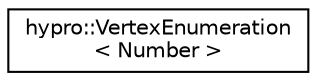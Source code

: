 digraph "Graphical Class Hierarchy"
{
  edge [fontname="Helvetica",fontsize="10",labelfontname="Helvetica",labelfontsize="10"];
  node [fontname="Helvetica",fontsize="10",shape=record];
  rankdir="LR";
  Node0 [label="hypro::VertexEnumeration\l\< Number \>",height=0.2,width=0.4,color="black", fillcolor="white", style="filled",URL="$classhypro_1_1VertexEnumeration.html"];
}
